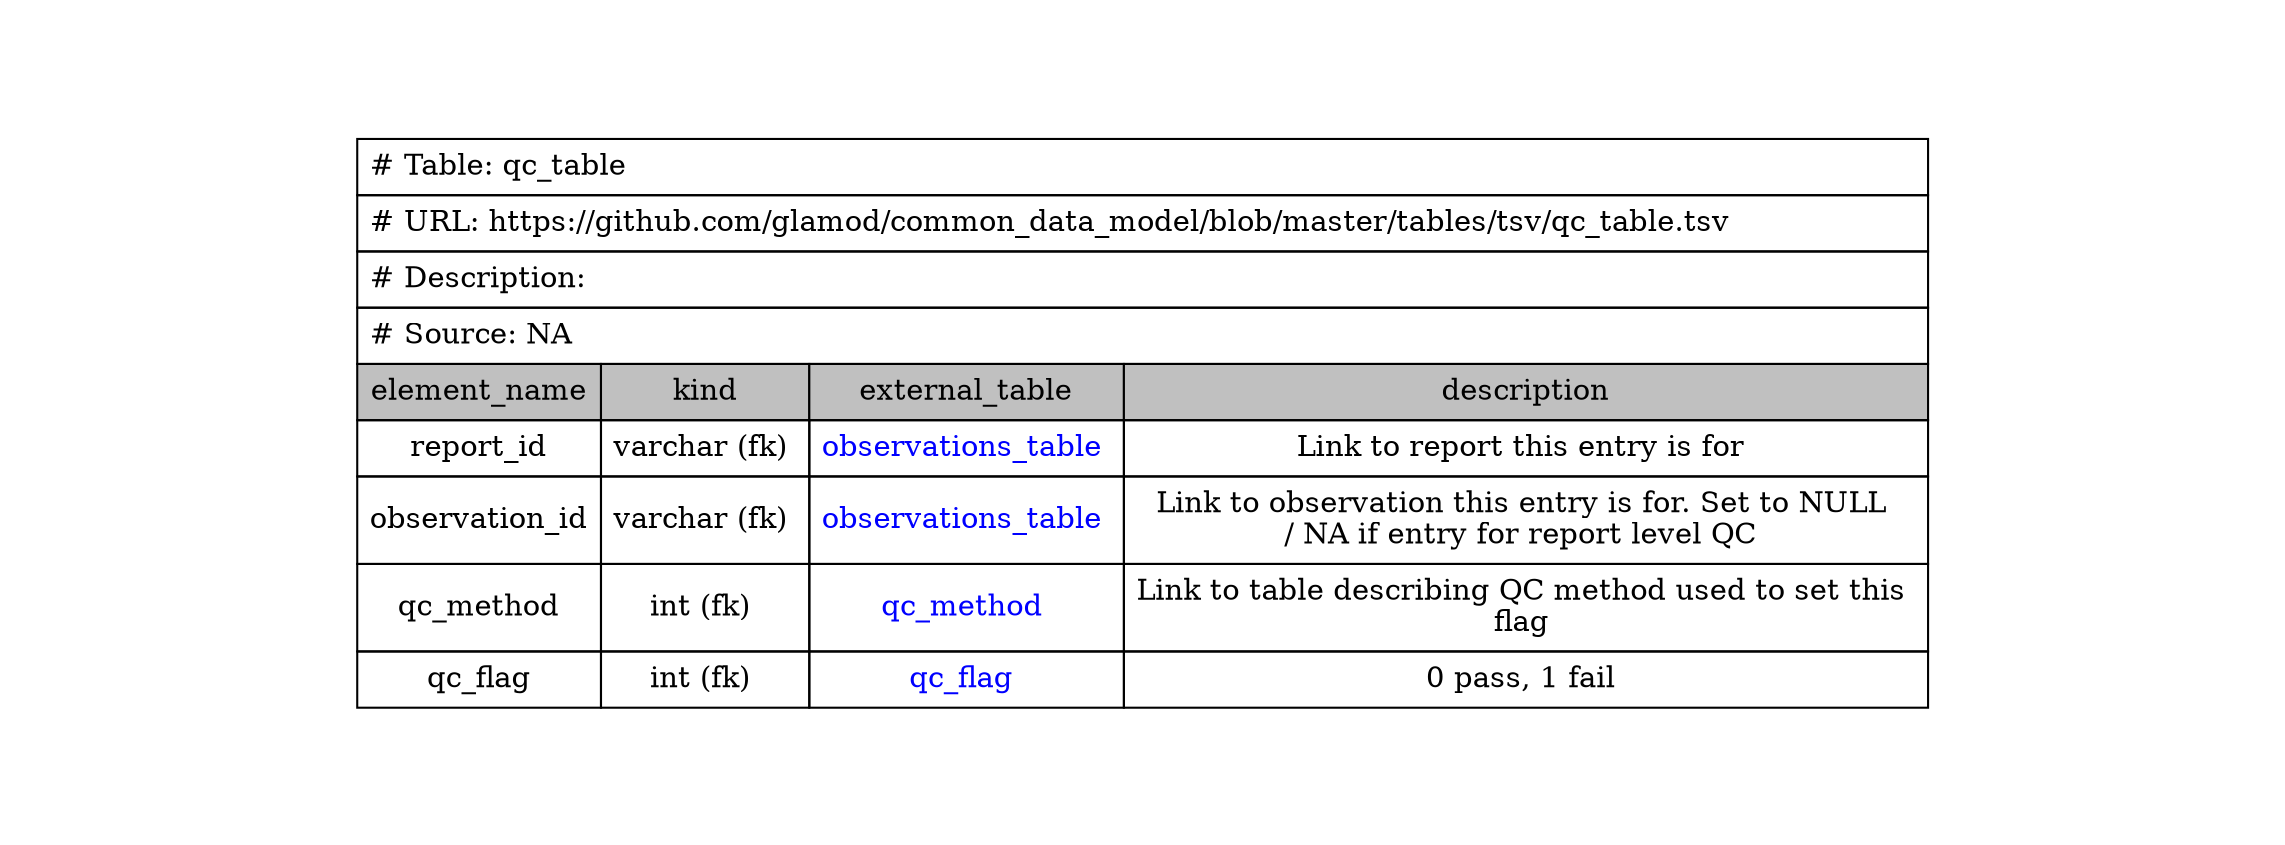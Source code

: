 digraph qc_table {
node [color=white]
qc_table [label=<<TABLE BORDER="0" CELLBORDER="1" CELLSPACING="0" CELLPADDING="5" COLOR="BLACK">
<TR><TD COLSPAN="4" ALIGN="left" PORT="head"># Table: qc_table</TD></TR>
<TR><TD COLSPAN="4" ALIGN="left"># URL: https://github.com/glamod/common_data_model/blob/master/tables/tsv/qc_table.tsv</TD></TR>
<TR><TD ALIGN="left" COLSPAN="4"># Description:			</TD></TR>
<TR><TD ALIGN="left" COLSPAN="4"># Source: NA</TD></TR>
<TR><TD BGCOLOR="GRAY">element_name</TD><TD BGCOLOR="GRAY">kind</TD><TD BGCOLOR="GRAY">external_table</TD><TD BGCOLOR="GRAY">description</TD></TR>
<TR><TD PORT="report_idL">report_id</TD><TD>varchar (fk) </TD><TD HREF="https://github.com/glamod/common_data_model/blob/master/tables/tsv/observations_table.tsv"><FONT color="blue">observations_table </FONT></TD><TD PORT="report_idR">Link to report this entry is for </TD></TR>
<TR><TD PORT="observation_idL">observation_id</TD><TD>varchar (fk) </TD><TD HREF="https://github.com/glamod/common_data_model/blob/master/tables/tsv/observations_table.tsv"><FONT color="blue">observations_table </FONT></TD><TD PORT="observation_idR">Link to observation this entry is for. Set to NULL <BR/>/ NA if entry for report level QC </TD></TR>
<TR><TD PORT="qc_methodL">qc_method</TD><TD>int (fk) </TD><TD HREF="https://github.com/glamod/common_data_model/blob/master/tables/tsv/qc_method.tsv"><FONT color="blue">qc_method </FONT></TD><TD PORT="qc_methodR">Link to table describing QC method used to set this <BR/>flag </TD></TR>
<TR><TD PORT="qc_flagL">qc_flag</TD><TD>int (fk) </TD><TD HREF="https://github.com/glamod/common_data_model/blob/master/tables/tsv/qc_flag.tsv"><FONT color="blue">qc_flag </FONT></TD><TD PORT="qc_flagR">0 pass, 1 fail </TD></TR>
</TABLE>>];
}
